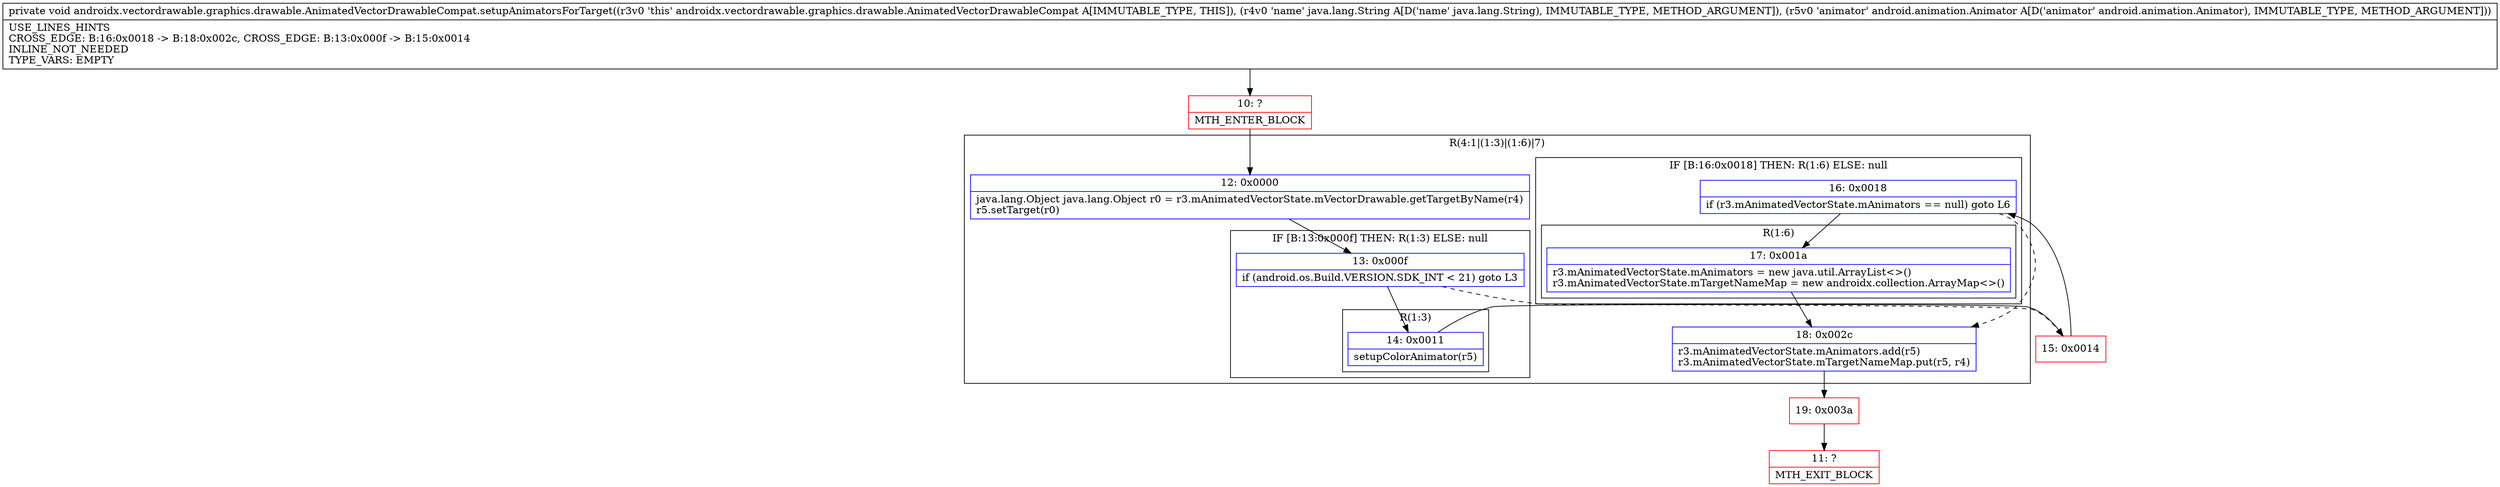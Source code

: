 digraph "CFG forandroidx.vectordrawable.graphics.drawable.AnimatedVectorDrawableCompat.setupAnimatorsForTarget(Ljava\/lang\/String;Landroid\/animation\/Animator;)V" {
subgraph cluster_Region_938210264 {
label = "R(4:1|(1:3)|(1:6)|7)";
node [shape=record,color=blue];
Node_12 [shape=record,label="{12\:\ 0x0000|java.lang.Object java.lang.Object r0 = r3.mAnimatedVectorState.mVectorDrawable.getTargetByName(r4)\lr5.setTarget(r0)\l}"];
subgraph cluster_IfRegion_1939809256 {
label = "IF [B:13:0x000f] THEN: R(1:3) ELSE: null";
node [shape=record,color=blue];
Node_13 [shape=record,label="{13\:\ 0x000f|if (android.os.Build.VERSION.SDK_INT \< 21) goto L3\l}"];
subgraph cluster_Region_1598094805 {
label = "R(1:3)";
node [shape=record,color=blue];
Node_14 [shape=record,label="{14\:\ 0x0011|setupColorAnimator(r5)\l}"];
}
}
subgraph cluster_IfRegion_863439788 {
label = "IF [B:16:0x0018] THEN: R(1:6) ELSE: null";
node [shape=record,color=blue];
Node_16 [shape=record,label="{16\:\ 0x0018|if (r3.mAnimatedVectorState.mAnimators == null) goto L6\l}"];
subgraph cluster_Region_1140168639 {
label = "R(1:6)";
node [shape=record,color=blue];
Node_17 [shape=record,label="{17\:\ 0x001a|r3.mAnimatedVectorState.mAnimators = new java.util.ArrayList\<\>()\lr3.mAnimatedVectorState.mTargetNameMap = new androidx.collection.ArrayMap\<\>()\l}"];
}
}
Node_18 [shape=record,label="{18\:\ 0x002c|r3.mAnimatedVectorState.mAnimators.add(r5)\lr3.mAnimatedVectorState.mTargetNameMap.put(r5, r4)\l}"];
}
Node_10 [shape=record,color=red,label="{10\:\ ?|MTH_ENTER_BLOCK\l}"];
Node_15 [shape=record,color=red,label="{15\:\ 0x0014}"];
Node_19 [shape=record,color=red,label="{19\:\ 0x003a}"];
Node_11 [shape=record,color=red,label="{11\:\ ?|MTH_EXIT_BLOCK\l}"];
MethodNode[shape=record,label="{private void androidx.vectordrawable.graphics.drawable.AnimatedVectorDrawableCompat.setupAnimatorsForTarget((r3v0 'this' androidx.vectordrawable.graphics.drawable.AnimatedVectorDrawableCompat A[IMMUTABLE_TYPE, THIS]), (r4v0 'name' java.lang.String A[D('name' java.lang.String), IMMUTABLE_TYPE, METHOD_ARGUMENT]), (r5v0 'animator' android.animation.Animator A[D('animator' android.animation.Animator), IMMUTABLE_TYPE, METHOD_ARGUMENT]))  | USE_LINES_HINTS\lCROSS_EDGE: B:16:0x0018 \-\> B:18:0x002c, CROSS_EDGE: B:13:0x000f \-\> B:15:0x0014\lINLINE_NOT_NEEDED\lTYPE_VARS: EMPTY\l}"];
MethodNode -> Node_10;Node_12 -> Node_13;
Node_13 -> Node_14;
Node_13 -> Node_15[style=dashed];
Node_14 -> Node_15;
Node_16 -> Node_17;
Node_16 -> Node_18[style=dashed];
Node_17 -> Node_18;
Node_18 -> Node_19;
Node_10 -> Node_12;
Node_15 -> Node_16;
Node_19 -> Node_11;
}

